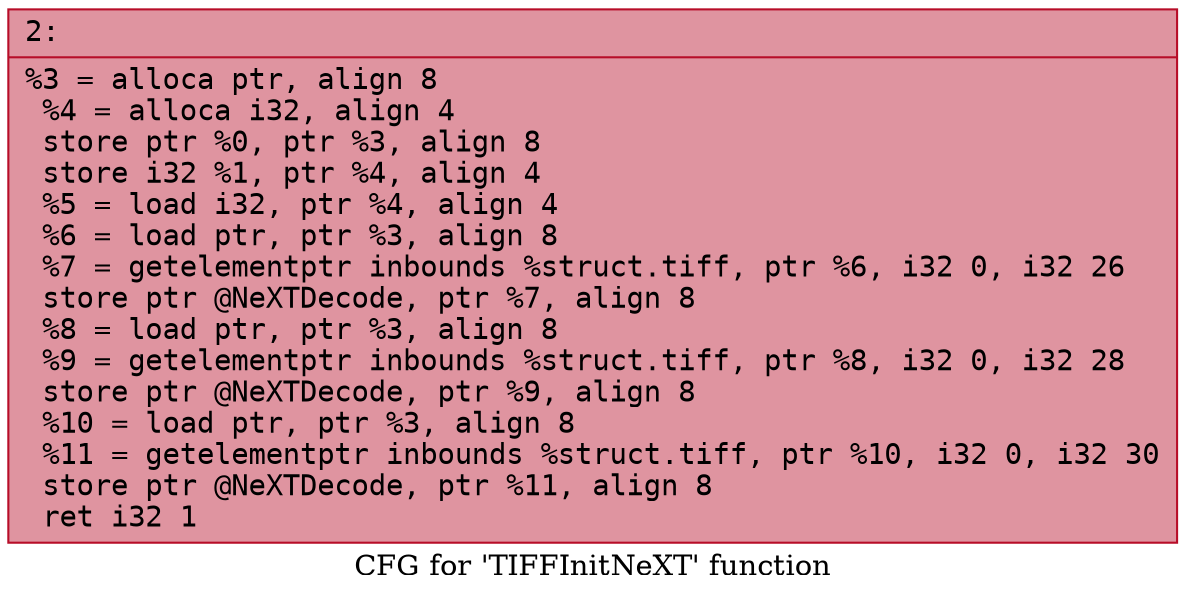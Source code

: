 digraph "CFG for 'TIFFInitNeXT' function" {
	label="CFG for 'TIFFInitNeXT' function";

	Node0x600002dcdf40 [shape=record,color="#b70d28ff", style=filled, fillcolor="#b70d2870" fontname="Courier",label="{2:\l|  %3 = alloca ptr, align 8\l  %4 = alloca i32, align 4\l  store ptr %0, ptr %3, align 8\l  store i32 %1, ptr %4, align 4\l  %5 = load i32, ptr %4, align 4\l  %6 = load ptr, ptr %3, align 8\l  %7 = getelementptr inbounds %struct.tiff, ptr %6, i32 0, i32 26\l  store ptr @NeXTDecode, ptr %7, align 8\l  %8 = load ptr, ptr %3, align 8\l  %9 = getelementptr inbounds %struct.tiff, ptr %8, i32 0, i32 28\l  store ptr @NeXTDecode, ptr %9, align 8\l  %10 = load ptr, ptr %3, align 8\l  %11 = getelementptr inbounds %struct.tiff, ptr %10, i32 0, i32 30\l  store ptr @NeXTDecode, ptr %11, align 8\l  ret i32 1\l}"];
}
